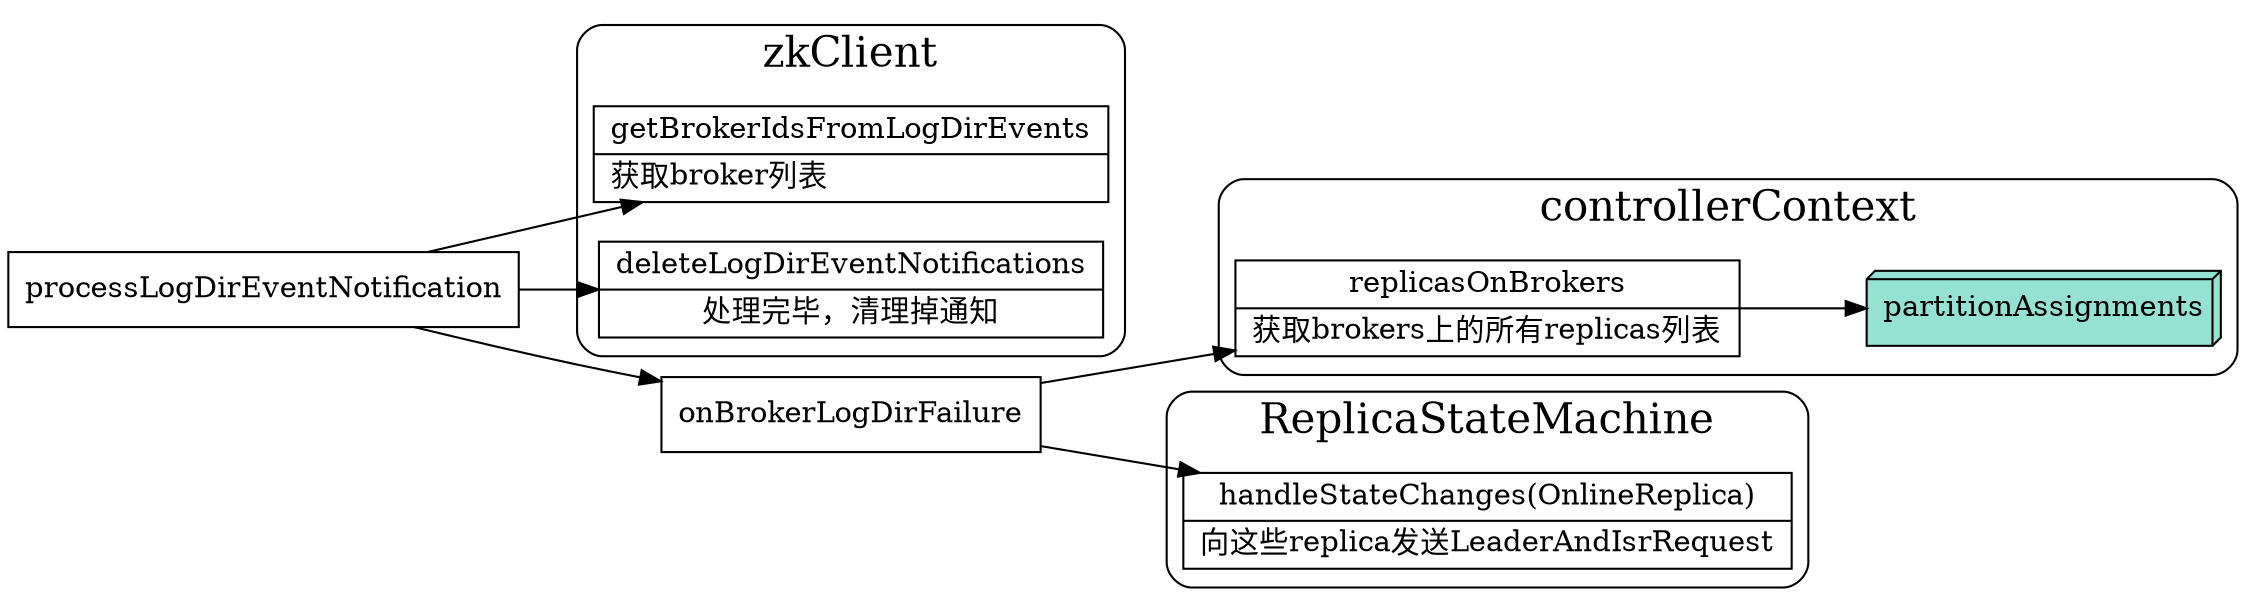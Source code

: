 digraph logdir_event {
  node[shape=box;];
  newrank=true;
  rankdir=LR;
  subgraph cluster_zkClient {
    graph[label="zkClient";fontsize=20;style=rounded];
    getBrokerIdsFromLogDirEvents[
      shape="record";
      label="{{
        getBrokerIdsFromLogDirEvents|
        获取broker列表\l
      }}";
    ];
    deleteLogDirEventNotifications[
      shape="record";
      label="{{
        deleteLogDirEventNotifications|
        处理完毕，清理掉通知
      }}";
    ];
  };
  subgraph cluster_controllerContext {
    graph[label="controllerContext";fontsize=20;style=rounded];
    replicasOnBrokers[
      shape="record";
      label="{{
      replicasOnBrokers|
        获取brokers上的所有replicas列表
      }}";
    ];
    replicasOnBrokers -> partitionAssignments;
    partitionAssignments[
      fillcolor="#95e1d3";
      style=filled;
      shape="box3d";
      label="partitionAssignments"
    ];
  };

  subgraph cluster_ReplicaStateMachine {
    graph[label="ReplicaStateMachine";fontsize=20;style=rounded];
    rm_OnlineReplica[
      shape="record";
      label="{{
        handleStateChanges(OnlineReplica)|
        向这些replica发送LeaderAndIsrRequest
      }}";
    ];
  };

  processLogDirEventNotification -> {
    getBrokerIdsFromLogDirEvents;
    onBrokerLogDirFailure;
    deleteLogDirEventNotifications;
  }

  onBrokerLogDirFailure -> {
    replicasOnBrokers;
    rm_OnlineReplica;
  }
}

